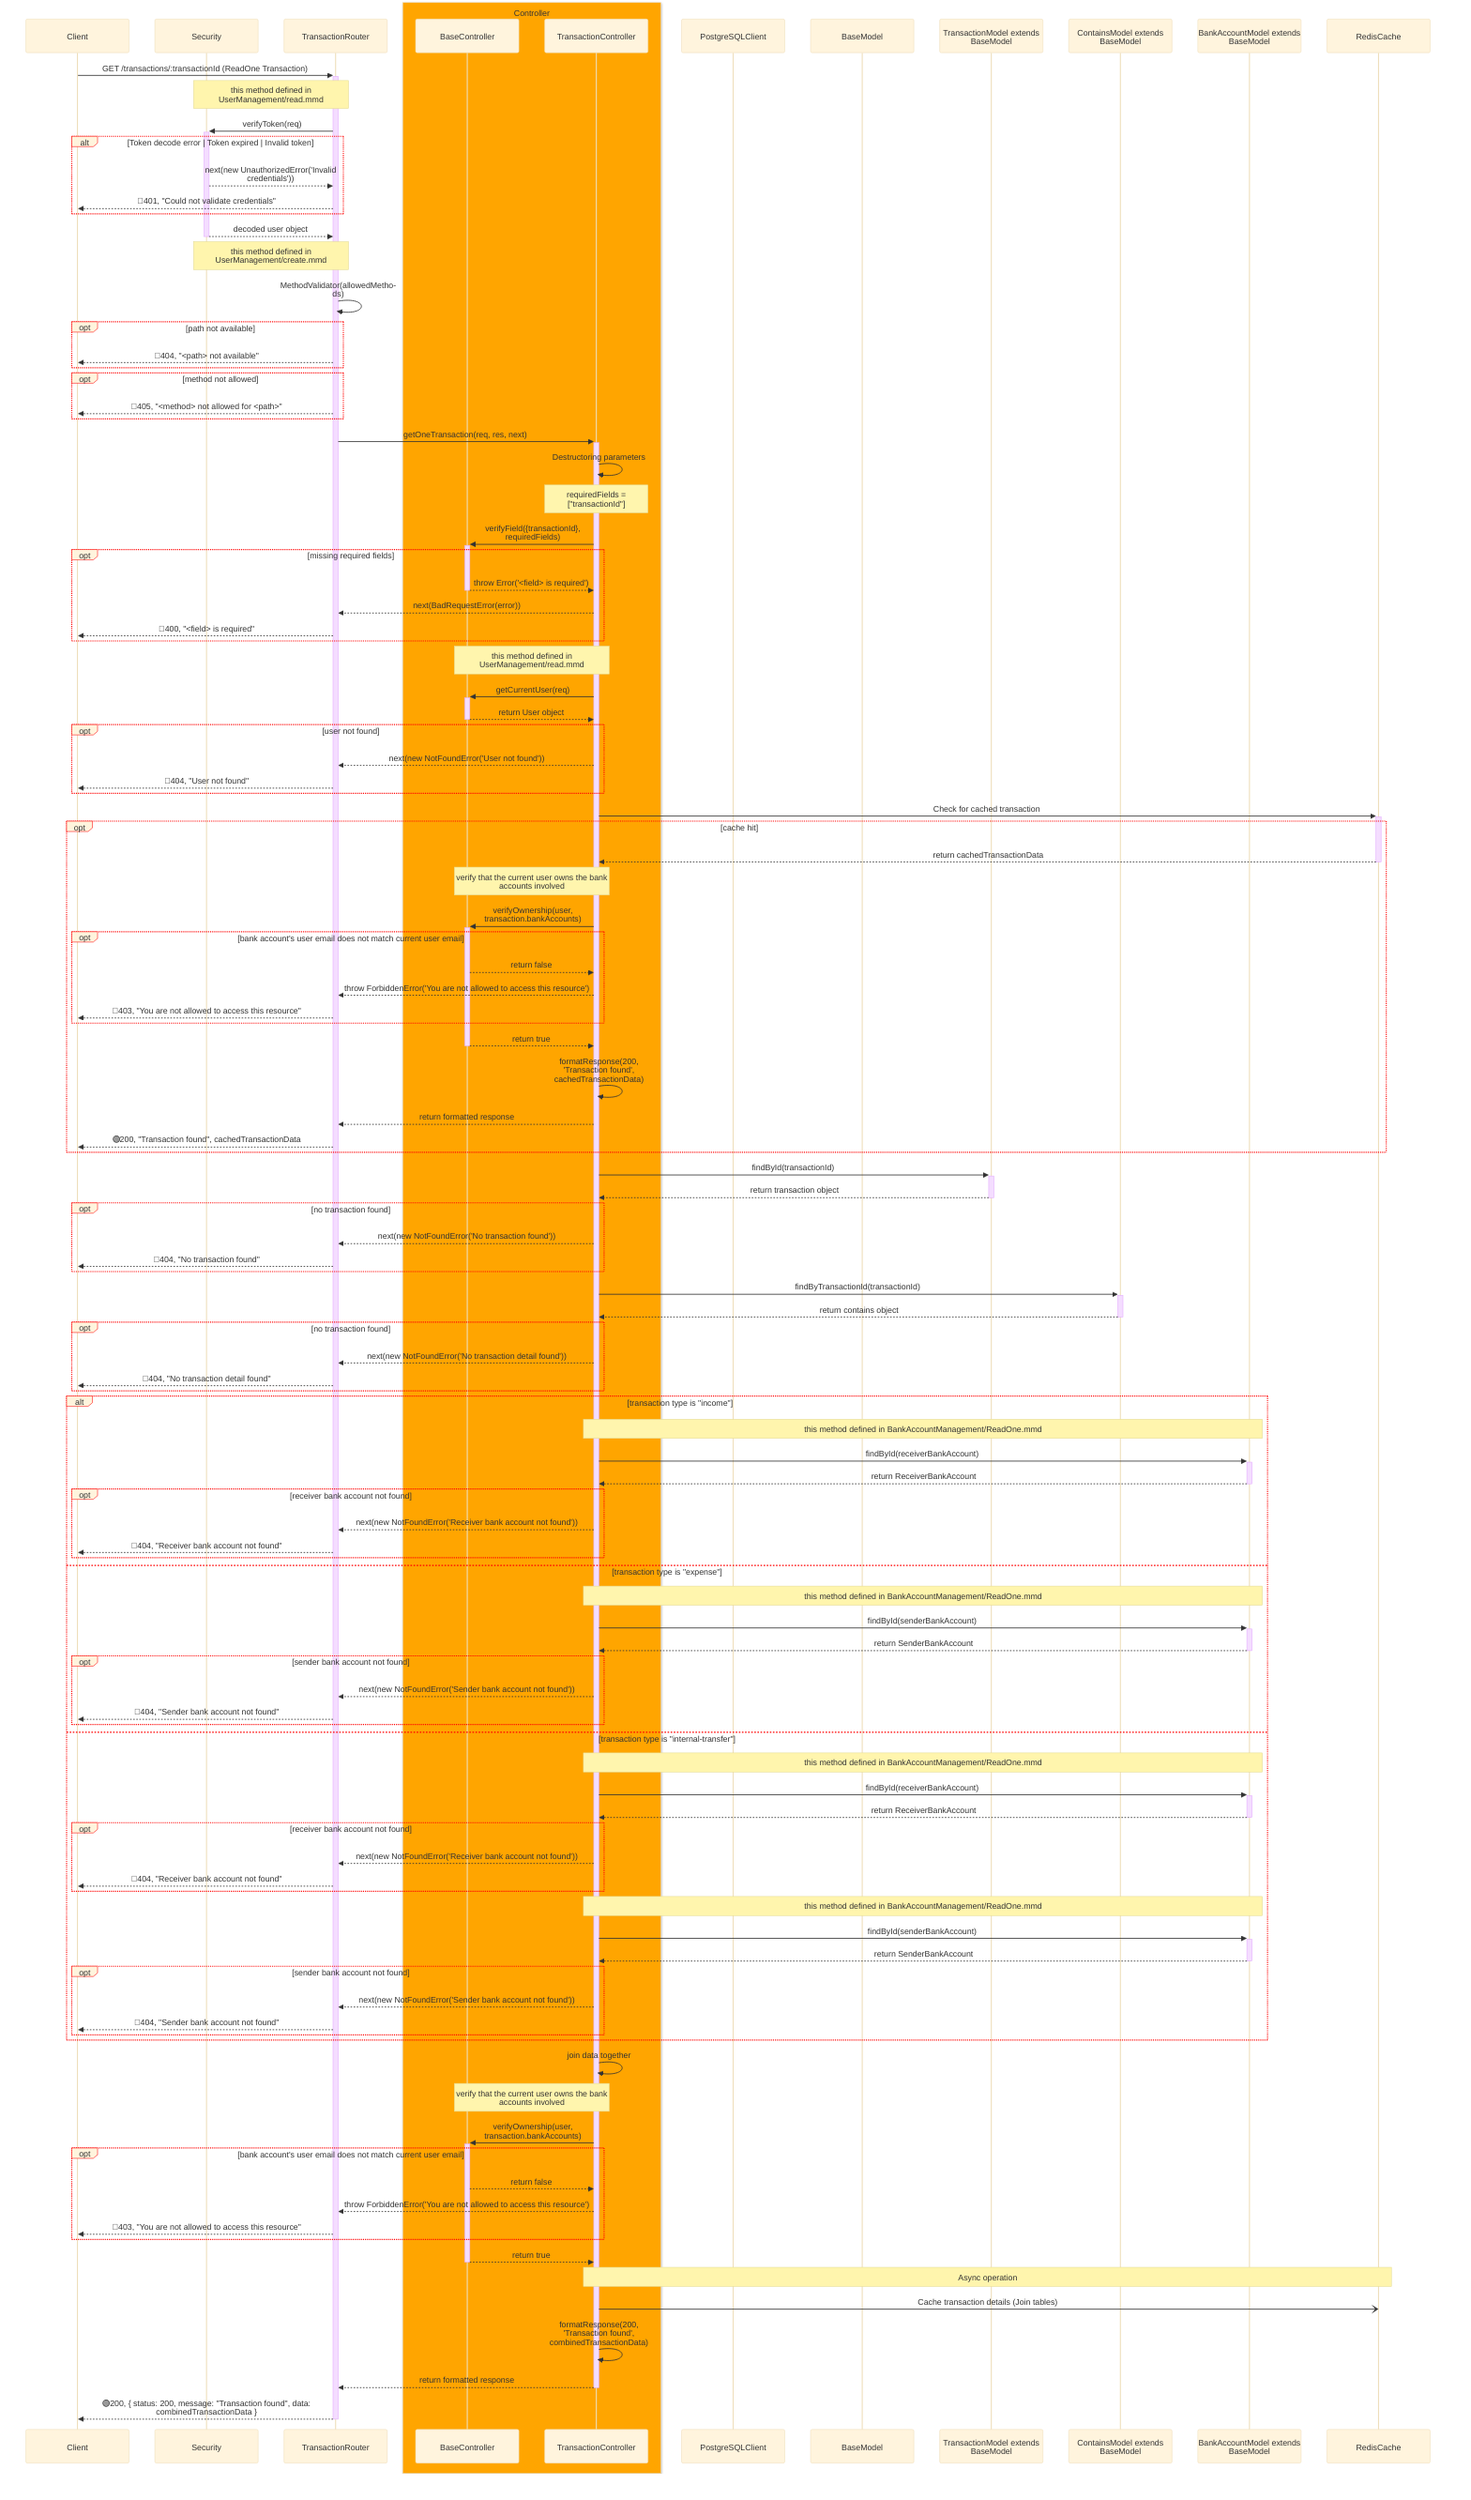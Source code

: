 %%{
    init: {
        "theme":"base",
        "themeVariables": {
            'labelBoxBorderColor': '#ff0000'
        },
        "sequence": { 
            "wrap": true, 
            "width": 200 
        } 
    }
}%%
sequenceDiagram
    participant Client
    participant Sec as Security
    participant Router as TransactionRouter
    box orange Controller
        participant BaseCont as BaseController
        participant Cont as TransactionController
    end
    participant PGClient as PostgreSQLClient
    participant BaseModel as BaseModel
    participant Model as TransactionModel extends BaseModel
    participant ContainsModel as ContainsModel extends BaseModel
    participant BankAccountModel as BankAccountModel extends BaseModel
    participant Redis as RedisCache

    Client->>+Router: GET /transactions/:transactionId (ReadOne Transaction)
     Note over Sec, Router: this method defined in UserManagement/read.mmd
    Router->>+Sec: verifyToken(req)
    alt Token decode error | Token expired | Invalid token
        Sec-->>Router: next(new UnauthorizedError('Invalid credentials'))
        Router-->>Client: 🔴401, "Could not validate credentials"
    end
    Sec-->>-Router: decoded user object

    Note over Sec, Router: this method defined in UserManagement/create.mmd
    Router->>Router: MethodValidator(allowedMethods)
    opt path not available
        Router-->>Client: 🔴404, "<path> not available"
    end
    opt method not allowed
        Router-->>Client: 🔴405, "<method> not allowed for <path>"
    end

    Router->>+Cont: getOneTransaction(req, res, next)
    Cont->>Cont: Destructoring parameters
    Note over Cont: requiredFields = ["transactionId"]
    Cont->>+BaseCont: verifyField({transactionId}, requiredFields)
    opt missing required fields
        BaseCont-->>-Cont: throw Error('<field> is required')
        Cont-->>Router: next(BadRequestError(error))
        Router-->>Client: 🔴400, "<field> is required"
    end

    Note over Cont, BaseCont: this method defined in UserManagement/read.mmd
    Cont->>+BaseCont: getCurrentUser(req)
    BaseCont-->>-Cont: return User object
    opt user not found
        Cont-->>Router: next(new NotFoundError('User not found'))
        Router-->>Client: 🔴404, "User not found"
    end
    Cont->>+Redis: Check for cached transaction
    opt cache hit
        Redis-->>-Cont: return cachedTransactionData
        Note over Cont, BaseCont: verify that the current user owns the bank accounts involved
        Cont->>+BaseCont: verifyOwnership(user, transaction.bankAccounts)
        opt bank account's user email does not match current user email
            BaseCont-->>Cont: return false
            Cont-->>Router: throw ForbiddenError('You are not allowed to access this resource')
            Router-->>Client: 🔴403, "You are not allowed to access this resource"
        end
        BaseCont-->>-Cont: return true
        Cont->>Cont: formatResponse(200, 'Transaction found', cachedTransactionData)
        Cont-->>Router: return formatted response
        Router-->>Client: 🟢200, "Transaction found", cachedTransactionData
    end
    
    Cont->>+Model: findById(transactionId)
    Model-->>-Cont: return transaction object
    opt no transaction found
        Cont-->>Router: next(new NotFoundError('No transaction found'))
        Router-->>Client: 🔴404, "No transaction found"
    end
    
    Cont->>+ContainsModel: findByTransactionId(transactionId)
    ContainsModel-->>-Cont: return contains object
    opt no transaction found
        Cont-->>Router: next(new NotFoundError('No transaction detail found'))
        Router-->>Client: 🔴404, "No transaction detail found"
    end
    
    alt transaction type is "income"
        Note over Cont, BankAccountModel: this method defined in BankAccountManagement/ReadOne.mmd
        Cont->>+BankAccountModel: findById(receiverBankAccount)
        BankAccountModel-->>-Cont: return ReceiverBankAccount
        opt receiver bank account not found
            Cont-->>Router: next(new NotFoundError('Receiver bank account not found'))
            Router-->>Client: 🔴404, "Receiver bank account not found"
        end
    else transaction type is "expense"
        Note over Cont, BankAccountModel: this method defined in BankAccountManagement/ReadOne.mmd
        Cont->>+BankAccountModel: findById(senderBankAccount)
        BankAccountModel-->>-Cont: return SenderBankAccount
        opt sender bank account not found
            Cont-->>Router: next(new NotFoundError('Sender bank account not found'))
            Router-->>Client: 🔴404, "Sender bank account not found"
        end
    else transaction type is "internal-transfer"
        Note over Cont, BankAccountModel: this method defined in BankAccountManagement/ReadOne.mmd
        Cont->>+BankAccountModel: findById(receiverBankAccount)
        BankAccountModel-->>-Cont: return ReceiverBankAccount
        opt receiver bank account not found
            Cont-->>Router: next(new NotFoundError('Receiver bank account not found'))
            Router-->>Client: 🔴404, "Receiver bank account not found"
        end
        Note over Cont, BankAccountModel: this method defined in BankAccountManagement/ReadOne.mmd
        Cont->>+BankAccountModel: findById(senderBankAccount)
        BankAccountModel-->>-Cont: return SenderBankAccount
        opt sender bank account not found
            Cont-->>Router: next(new NotFoundError('Sender bank account not found'))
            Router-->>Client: 🔴404, "Sender bank account not found"
        end
    end
    Cont->>Cont: join data together
    Note over Cont, BaseCont: verify that the current user owns the bank accounts involved
    Cont->>+BaseCont: verifyOwnership(user, transaction.bankAccounts)
    opt bank account's user email does not match current user email
        BaseCont-->>Cont: return false
        Cont-->>Router: throw ForbiddenError('You are not allowed to access this resource')
        Router-->>Client: 🔴403, "You are not allowed to access this resource"
    end
    BaseCont-->>-Cont: return true

    Note over Cont, Redis: Async operation
    Cont-)Redis: Cache transaction details (Join tables)
    
    Cont->>Cont: formatResponse(200, 'Transaction found', combinedTransactionData)
    Cont-->>-Router: return formatted response
    Router-->>-Client: 🟢200, { status: 200, message: "Transaction found", data: combinedTransactionData }